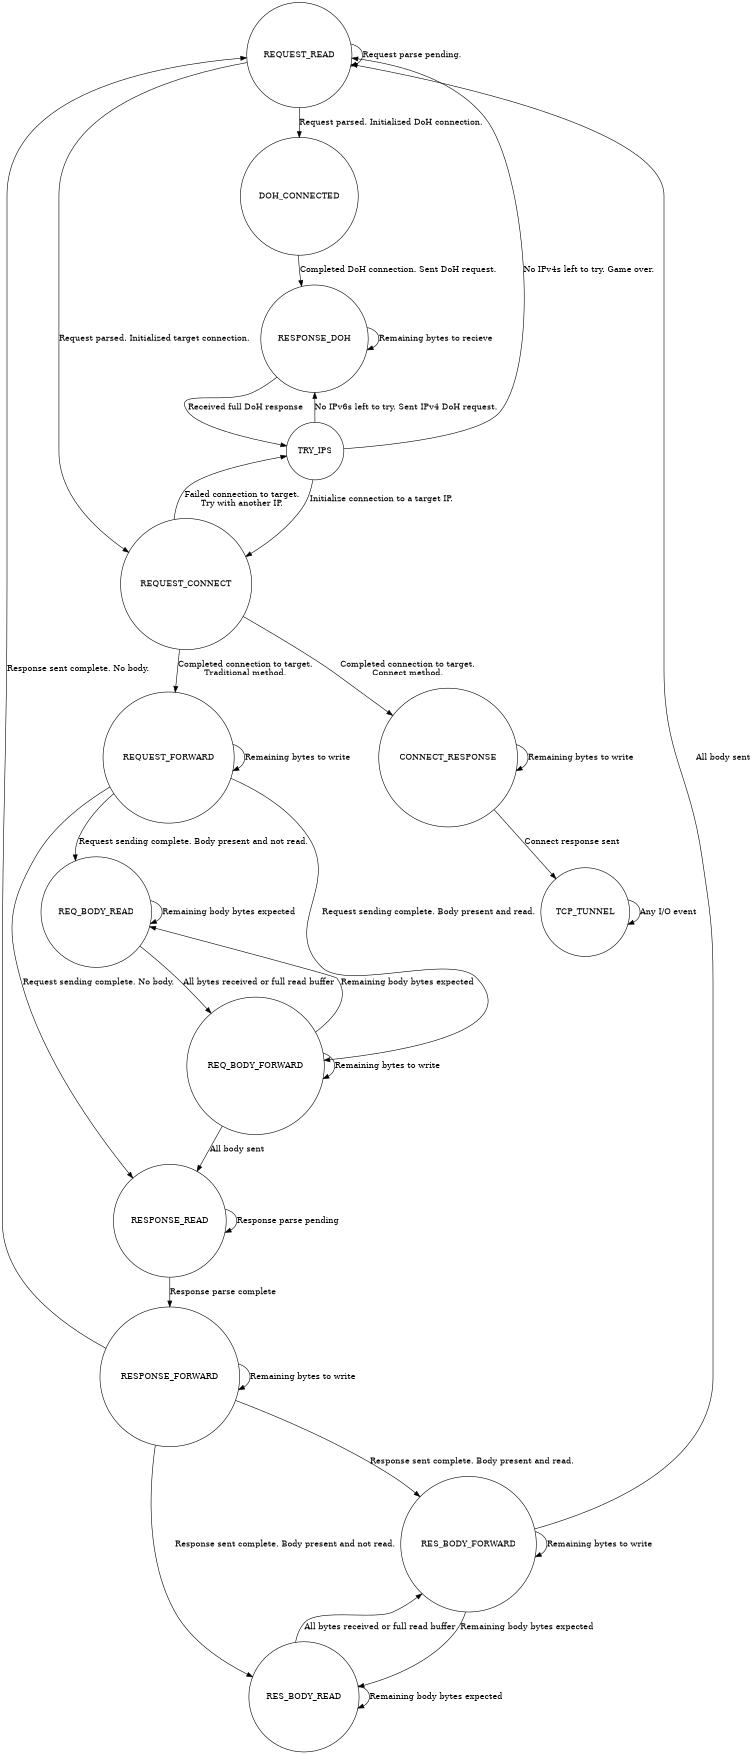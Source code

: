 digraph g {
    //rankdir=LR;
    //size= "8.27,11.69";
    size="8.27,11.69" ratio="compress"
    margin=0;
    node                                    [shape = circle];    
    
    REQUEST_READ -> REQUEST_READ            [label="Request parse pending."]
    REQUEST_READ -> DOH_CONNECTED           [label="Request parsed. Initialized DoH connection."]
    REQUEST_READ -> REQUEST_CONNECT         [label="Request parsed. Initialized target connection."]

    DOH_CONNECTED -> RESPONSE_DOH           [label="Completed DoH connection. Sent DoH request."]

    RESPONSE_DOH -> RESPONSE_DOH            [label="Remaining bytes to recieve"]
    RESPONSE_DOH -> TRY_IPS                 [label="Received full DoH response"]

    TRY_IPS -> REQUEST_CONNECT              [label="Initialize connection to a target IP."]
    TRY_IPS -> RESPONSE_DOH                 [label="No IPv6s left to try. Sent IPv4 DoH request."]
    TRY_IPS -> REQUEST_READ                 [label="No IPv4s left to try. Game over."]

    REQUEST_CONNECT -> TRY_IPS              [label="Failed connection to target.\nTry with another IP."]
    REQUEST_CONNECT -> REQUEST_FORWARD      [label="Completed connection to target.\nTraditional method."]
    REQUEST_CONNECT -> CONNECT_RESPONSE     [label="Completed connection to target.\nConnect method."]

    REQUEST_FORWARD -> REQUEST_FORWARD      [label="Remaining bytes to write"]
    REQUEST_FORWARD -> RESPONSE_READ        [label="Request sending complete. No body."]
    REQUEST_FORWARD -> REQ_BODY_READ        [label="Request sending complete. Body present and not read."]
    REQUEST_FORWARD -> REQ_BODY_FORWARD     [label="Request sending complete. Body present and read."]

    REQ_BODY_READ -> REQ_BODY_READ          [label="Remaining body bytes expected"]
    REQ_BODY_READ -> REQ_BODY_FORWARD       [label="All bytes received or full read buffer"]

    REQ_BODY_FORWARD -> REQ_BODY_FORWARD    [label="Remaining bytes to write"]
    REQ_BODY_FORWARD -> REQ_BODY_READ       [label="Remaining body bytes expected"]
    REQ_BODY_FORWARD -> RESPONSE_READ       [label="All body sent"]

    // ---------------------------------------------------------------------------------------

    RESPONSE_READ -> RESPONSE_READ          [label="Response parse pending"]
    RESPONSE_READ -> RESPONSE_FORWARD       [label="Response parse complete"]

    RESPONSE_FORWARD -> RESPONSE_FORWARD    [label="Remaining bytes to write"]
    RESPONSE_FORWARD -> REQUEST_READ        [label="Response sent complete. No body."]
    RESPONSE_FORWARD -> RES_BODY_READ       [label="Response sent complete. Body present and not read."]
    RESPONSE_FORWARD -> RES_BODY_FORWARD    [label="Response sent complete. Body present and read."]

    RES_BODY_READ -> RES_BODY_READ          [label="Remaining body bytes expected"]
    RES_BODY_READ -> RES_BODY_FORWARD       [label="All bytes received or full read buffer"]

    RES_BODY_FORWARD -> RES_BODY_FORWARD    [label="Remaining bytes to write"]
    RES_BODY_FORWARD -> RES_BODY_READ       [label="Remaining body bytes expected"]
    RES_BODY_FORWARD -> REQUEST_READ        [label="All body sent"]

    // ---------------------------------------------------------------------------------------

    CONNECT_RESPONSE -> CONNECT_RESPONSE    [label="Remaining bytes to write"]
    CONNECT_RESPONSE -> TCP_TUNNEL          [label="Connect response sent"]

    TCP_TUNNEL -> TCP_TUNNEL                [label="Any I/O event"]
}
